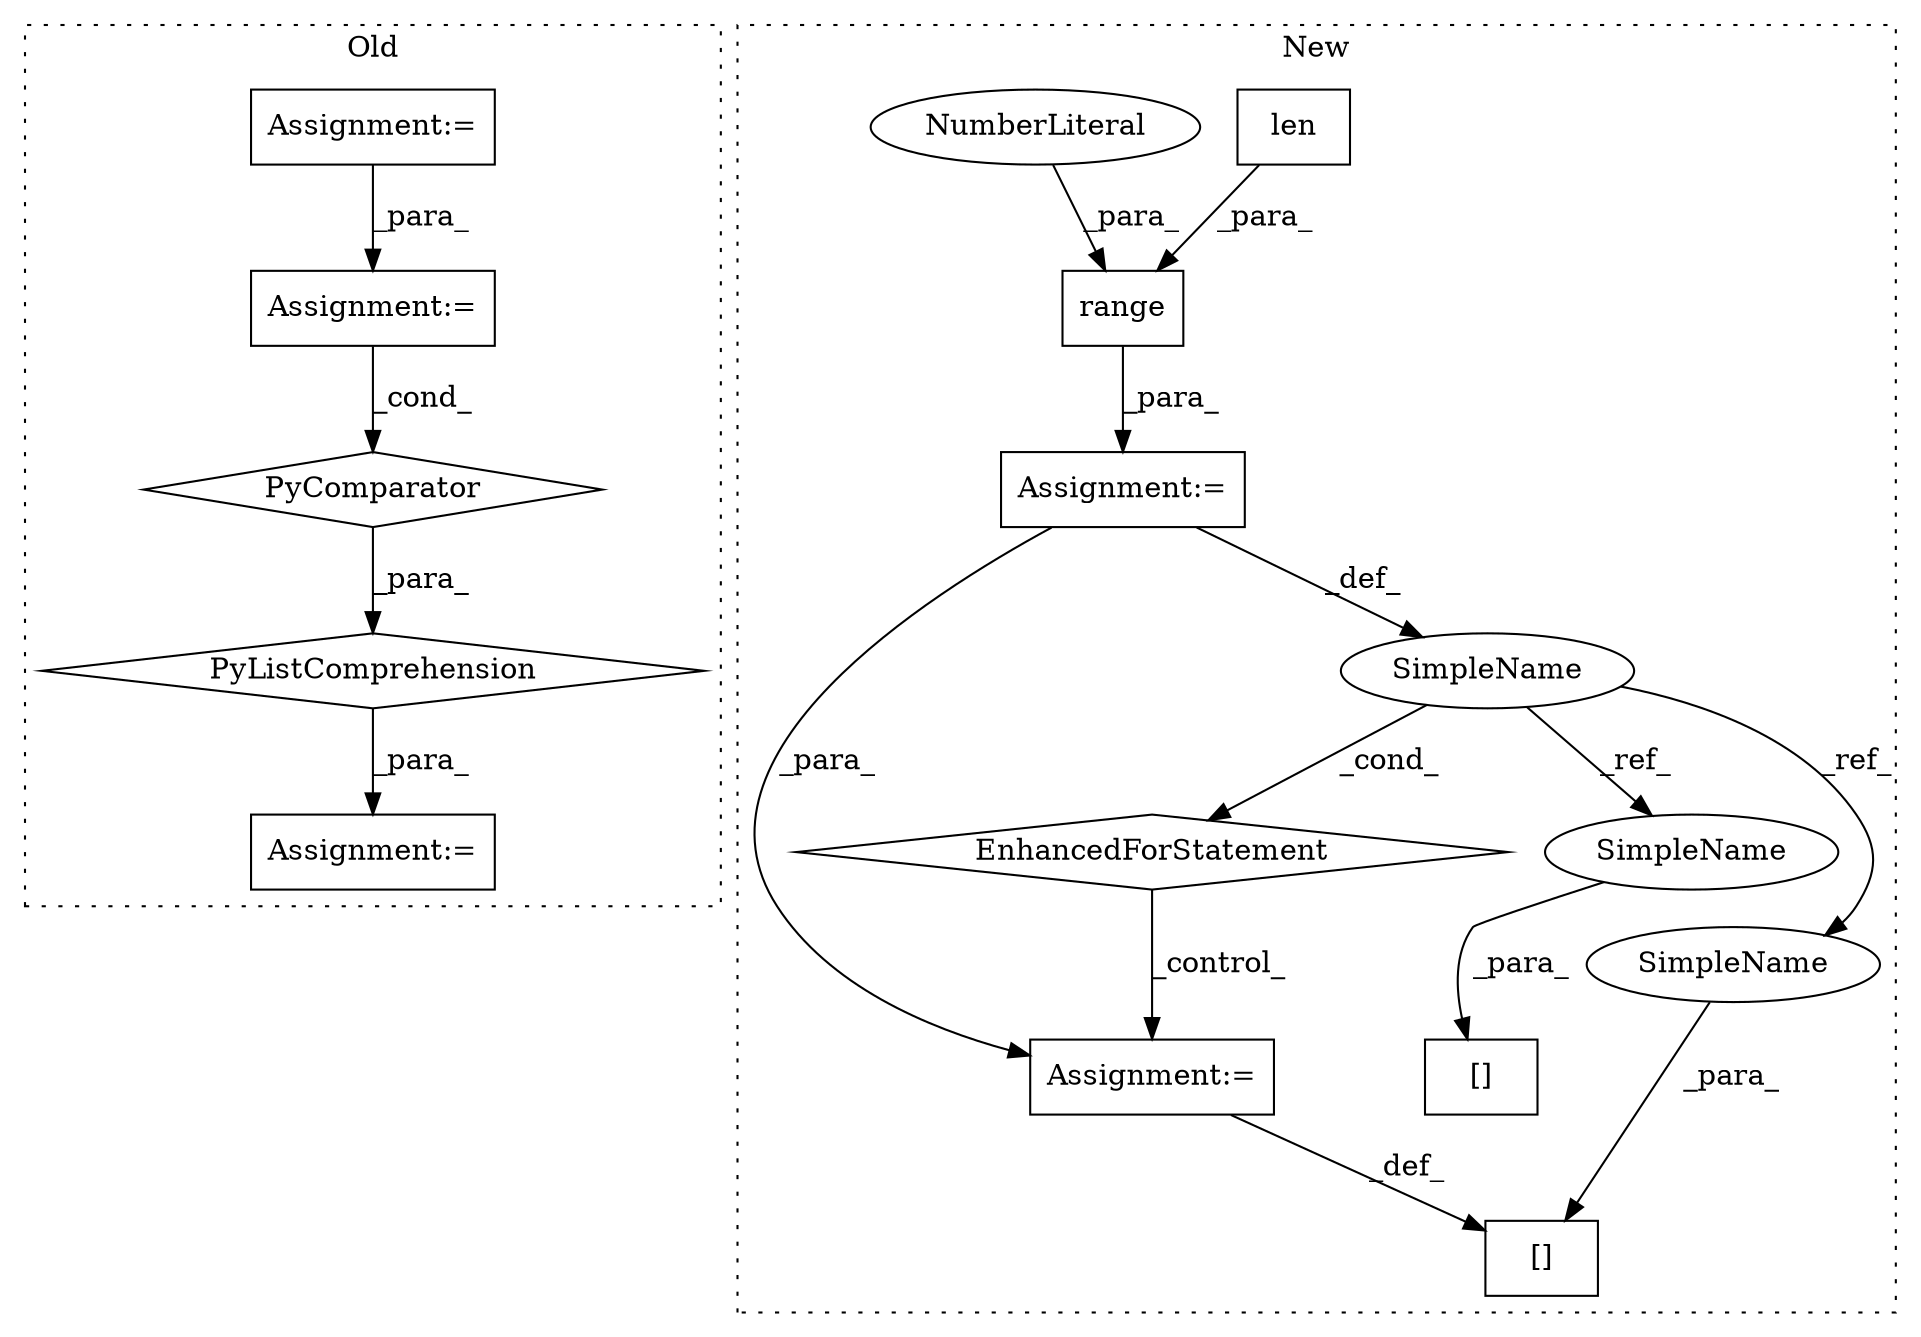 digraph G {
subgraph cluster0 {
1 [label="PyListComprehension" a="109" s="729" l="159" shape="diamond"];
3 [label="PyComparator" a="113" s="861" l="19" shape="diamond"];
5 [label="Assignment:=" a="7" s="687" l="19" shape="box"];
6 [label="Assignment:=" a="7" s="717" l="12" shape="box"];
12 [label="Assignment:=" a="7" s="861" l="19" shape="box"];
label = "Old";
style="dotted";
}
subgraph cluster1 {
2 [label="range" a="32" s="639,655" l="6,1" shape="box"];
4 [label="Assignment:=" a="7" s="578,656" l="53,2" shape="box"];
7 [label="EnhancedForStatement" a="70" s="578,656" l="53,2" shape="diamond"];
8 [label="Assignment:=" a="7" s="667" l="1" shape="box"];
9 [label="SimpleName" a="42" s="635" l="1" shape="ellipse"];
10 [label="len" a="32" s="647,654" l="4,1" shape="box"];
11 [label="[]" a="2" s="669,674" l="4,1" shape="box"];
13 [label="NumberLiteral" a="34" s="645" l="1" shape="ellipse"];
14 [label="[]" a="2" s="703,708" l="4,1" shape="box"];
15 [label="SimpleName" a="42" s="673" l="1" shape="ellipse"];
16 [label="SimpleName" a="42" s="707" l="1" shape="ellipse"];
label = "New";
style="dotted";
}
1 -> 6 [label="_para_"];
2 -> 4 [label="_para_"];
3 -> 1 [label="_para_"];
4 -> 8 [label="_para_"];
4 -> 9 [label="_def_"];
5 -> 12 [label="_para_"];
7 -> 8 [label="_control_"];
8 -> 14 [label="_def_"];
9 -> 16 [label="_ref_"];
9 -> 15 [label="_ref_"];
9 -> 7 [label="_cond_"];
10 -> 2 [label="_para_"];
12 -> 3 [label="_cond_"];
13 -> 2 [label="_para_"];
15 -> 11 [label="_para_"];
16 -> 14 [label="_para_"];
}